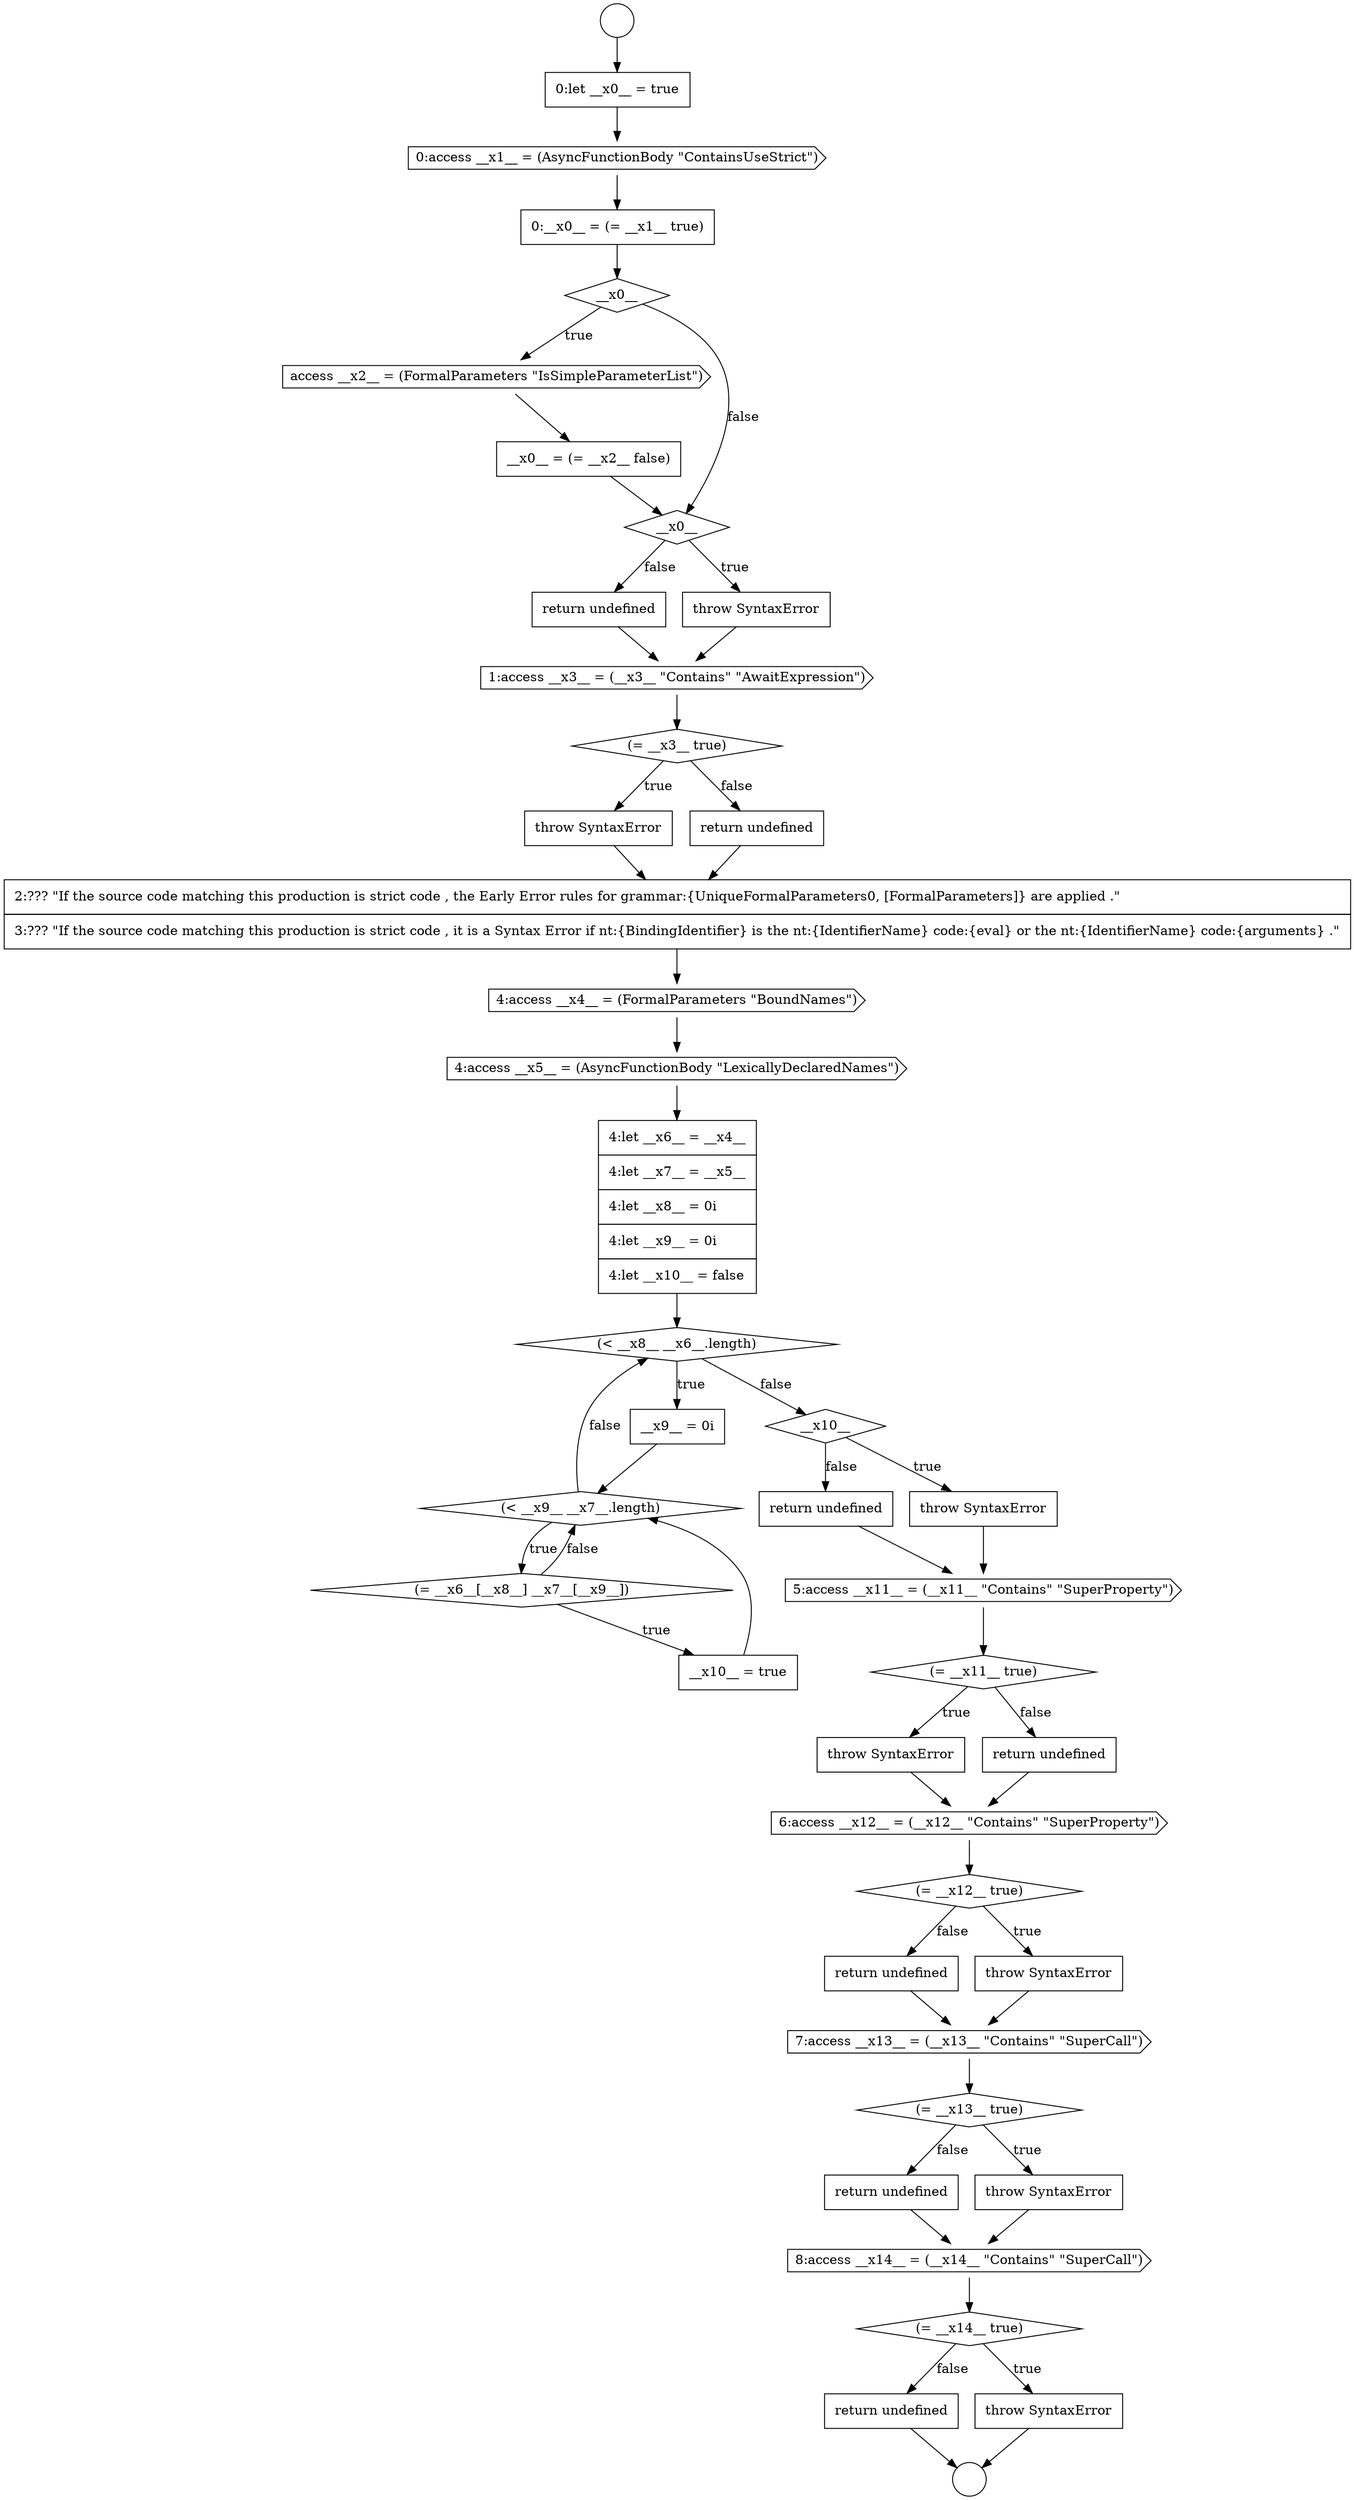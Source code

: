 digraph {
  node17875 [shape=none, margin=0, label=<<font color="black">
    <table border="0" cellborder="1" cellspacing="0" cellpadding="10">
      <tr><td align="left">2:??? &quot;If the source code matching this production is strict code , the Early Error rules for grammar:{UniqueFormalParameters0, [FormalParameters]} are applied .&quot;</td></tr>
      <tr><td align="left">3:??? &quot;If the source code matching this production is strict code , it is a Syntax Error if nt:{BindingIdentifier} is the nt:{IdentifierName} code:{eval} or the nt:{IdentifierName} code:{arguments} .&quot;</td></tr>
    </table>
  </font>> color="black" fillcolor="white" style=filled]
  node17871 [shape=cds, label=<<font color="black">1:access __x3__ = (__x3__ &quot;Contains&quot; &quot;AwaitExpression&quot;)</font>> color="black" fillcolor="white" style=filled]
  node17888 [shape=diamond, label=<<font color="black">(= __x11__ true)</font>> color="black" fillcolor="white" style=filled]
  node17867 [shape=none, margin=0, label=<<font color="black">
    <table border="0" cellborder="1" cellspacing="0" cellpadding="10">
      <tr><td align="left">__x0__ = (= __x2__ false)</td></tr>
    </table>
  </font>> color="black" fillcolor="white" style=filled]
  node17866 [shape=cds, label=<<font color="black">access __x2__ = (FormalParameters &quot;IsSimpleParameterList&quot;)</font>> color="black" fillcolor="white" style=filled]
  node17898 [shape=none, margin=0, label=<<font color="black">
    <table border="0" cellborder="1" cellspacing="0" cellpadding="10">
      <tr><td align="left">return undefined</td></tr>
    </table>
  </font>> color="black" fillcolor="white" style=filled]
  node17873 [shape=none, margin=0, label=<<font color="black">
    <table border="0" cellborder="1" cellspacing="0" cellpadding="10">
      <tr><td align="left">throw SyntaxError</td></tr>
    </table>
  </font>> color="black" fillcolor="white" style=filled]
  node17863 [shape=cds, label=<<font color="black">0:access __x1__ = (AsyncFunctionBody &quot;ContainsUseStrict&quot;)</font>> color="black" fillcolor="white" style=filled]
  node17880 [shape=none, margin=0, label=<<font color="black">
    <table border="0" cellborder="1" cellspacing="0" cellpadding="10">
      <tr><td align="left">__x9__ = 0i</td></tr>
    </table>
  </font>> color="black" fillcolor="white" style=filled]
  node17882 [shape=diamond, label=<<font color="black">(= __x6__[__x8__] __x7__[__x9__])</font>> color="black" fillcolor="white" style=filled]
  node17897 [shape=none, margin=0, label=<<font color="black">
    <table border="0" cellborder="1" cellspacing="0" cellpadding="10">
      <tr><td align="left">throw SyntaxError</td></tr>
    </table>
  </font>> color="black" fillcolor="white" style=filled]
  node17881 [shape=diamond, label=<<font color="black">(&lt; __x9__ __x7__.length)</font>> color="black" fillcolor="white" style=filled]
  node17868 [shape=diamond, label=<<font color="black">__x0__</font>> color="black" fillcolor="white" style=filled]
  node17894 [shape=none, margin=0, label=<<font color="black">
    <table border="0" cellborder="1" cellspacing="0" cellpadding="10">
      <tr><td align="left">return undefined</td></tr>
    </table>
  </font>> color="black" fillcolor="white" style=filled]
  node17884 [shape=diamond, label=<<font color="black">__x10__</font>> color="black" fillcolor="white" style=filled]
  node17862 [shape=none, margin=0, label=<<font color="black">
    <table border="0" cellborder="1" cellspacing="0" cellpadding="10">
      <tr><td align="left">0:let __x0__ = true</td></tr>
    </table>
  </font>> color="black" fillcolor="white" style=filled]
  node17899 [shape=cds, label=<<font color="black">8:access __x14__ = (__x14__ &quot;Contains&quot; &quot;SuperCall&quot;)</font>> color="black" fillcolor="white" style=filled]
  node17879 [shape=diamond, label=<<font color="black">(&lt; __x8__ __x6__.length)</font>> color="black" fillcolor="white" style=filled]
  node17876 [shape=cds, label=<<font color="black">4:access __x4__ = (FormalParameters &quot;BoundNames&quot;)</font>> color="black" fillcolor="white" style=filled]
  node17902 [shape=none, margin=0, label=<<font color="black">
    <table border="0" cellborder="1" cellspacing="0" cellpadding="10">
      <tr><td align="left">return undefined</td></tr>
    </table>
  </font>> color="black" fillcolor="white" style=filled]
  node17887 [shape=cds, label=<<font color="black">5:access __x11__ = (__x11__ &quot;Contains&quot; &quot;SuperProperty&quot;)</font>> color="black" fillcolor="white" style=filled]
  node17870 [shape=none, margin=0, label=<<font color="black">
    <table border="0" cellborder="1" cellspacing="0" cellpadding="10">
      <tr><td align="left">return undefined</td></tr>
    </table>
  </font>> color="black" fillcolor="white" style=filled]
  node17891 [shape=cds, label=<<font color="black">6:access __x12__ = (__x12__ &quot;Contains&quot; &quot;SuperProperty&quot;)</font>> color="black" fillcolor="white" style=filled]
  node17889 [shape=none, margin=0, label=<<font color="black">
    <table border="0" cellborder="1" cellspacing="0" cellpadding="10">
      <tr><td align="left">throw SyntaxError</td></tr>
    </table>
  </font>> color="black" fillcolor="white" style=filled]
  node17890 [shape=none, margin=0, label=<<font color="black">
    <table border="0" cellborder="1" cellspacing="0" cellpadding="10">
      <tr><td align="left">return undefined</td></tr>
    </table>
  </font>> color="black" fillcolor="white" style=filled]
  node17883 [shape=none, margin=0, label=<<font color="black">
    <table border="0" cellborder="1" cellspacing="0" cellpadding="10">
      <tr><td align="left">__x10__ = true</td></tr>
    </table>
  </font>> color="black" fillcolor="white" style=filled]
  node17895 [shape=cds, label=<<font color="black">7:access __x13__ = (__x13__ &quot;Contains&quot; &quot;SuperCall&quot;)</font>> color="black" fillcolor="white" style=filled]
  node17865 [shape=diamond, label=<<font color="black">__x0__</font>> color="black" fillcolor="white" style=filled]
  node17860 [shape=circle label=" " color="black" fillcolor="white" style=filled]
  node17892 [shape=diamond, label=<<font color="black">(= __x12__ true)</font>> color="black" fillcolor="white" style=filled]
  node17886 [shape=none, margin=0, label=<<font color="black">
    <table border="0" cellborder="1" cellspacing="0" cellpadding="10">
      <tr><td align="left">return undefined</td></tr>
    </table>
  </font>> color="black" fillcolor="white" style=filled]
  node17869 [shape=none, margin=0, label=<<font color="black">
    <table border="0" cellborder="1" cellspacing="0" cellpadding="10">
      <tr><td align="left">throw SyntaxError</td></tr>
    </table>
  </font>> color="black" fillcolor="white" style=filled]
  node17901 [shape=none, margin=0, label=<<font color="black">
    <table border="0" cellborder="1" cellspacing="0" cellpadding="10">
      <tr><td align="left">throw SyntaxError</td></tr>
    </table>
  </font>> color="black" fillcolor="white" style=filled]
  node17874 [shape=none, margin=0, label=<<font color="black">
    <table border="0" cellborder="1" cellspacing="0" cellpadding="10">
      <tr><td align="left">return undefined</td></tr>
    </table>
  </font>> color="black" fillcolor="white" style=filled]
  node17896 [shape=diamond, label=<<font color="black">(= __x13__ true)</font>> color="black" fillcolor="white" style=filled]
  node17877 [shape=cds, label=<<font color="black">4:access __x5__ = (AsyncFunctionBody &quot;LexicallyDeclaredNames&quot;)</font>> color="black" fillcolor="white" style=filled]
  node17864 [shape=none, margin=0, label=<<font color="black">
    <table border="0" cellborder="1" cellspacing="0" cellpadding="10">
      <tr><td align="left">0:__x0__ = (= __x1__ true)</td></tr>
    </table>
  </font>> color="black" fillcolor="white" style=filled]
  node17885 [shape=none, margin=0, label=<<font color="black">
    <table border="0" cellborder="1" cellspacing="0" cellpadding="10">
      <tr><td align="left">throw SyntaxError</td></tr>
    </table>
  </font>> color="black" fillcolor="white" style=filled]
  node17872 [shape=diamond, label=<<font color="black">(= __x3__ true)</font>> color="black" fillcolor="white" style=filled]
  node17878 [shape=none, margin=0, label=<<font color="black">
    <table border="0" cellborder="1" cellspacing="0" cellpadding="10">
      <tr><td align="left">4:let __x6__ = __x4__</td></tr>
      <tr><td align="left">4:let __x7__ = __x5__</td></tr>
      <tr><td align="left">4:let __x8__ = 0i</td></tr>
      <tr><td align="left">4:let __x9__ = 0i</td></tr>
      <tr><td align="left">4:let __x10__ = false</td></tr>
    </table>
  </font>> color="black" fillcolor="white" style=filled]
  node17900 [shape=diamond, label=<<font color="black">(= __x14__ true)</font>> color="black" fillcolor="white" style=filled]
  node17861 [shape=circle label=" " color="black" fillcolor="white" style=filled]
  node17893 [shape=none, margin=0, label=<<font color="black">
    <table border="0" cellborder="1" cellspacing="0" cellpadding="10">
      <tr><td align="left">throw SyntaxError</td></tr>
    </table>
  </font>> color="black" fillcolor="white" style=filled]
  node17884 -> node17885 [label=<<font color="black">true</font>> color="black"]
  node17884 -> node17886 [label=<<font color="black">false</font>> color="black"]
  node17862 -> node17863 [ color="black"]
  node17872 -> node17873 [label=<<font color="black">true</font>> color="black"]
  node17872 -> node17874 [label=<<font color="black">false</font>> color="black"]
  node17895 -> node17896 [ color="black"]
  node17898 -> node17899 [ color="black"]
  node17886 -> node17887 [ color="black"]
  node17879 -> node17880 [label=<<font color="black">true</font>> color="black"]
  node17879 -> node17884 [label=<<font color="black">false</font>> color="black"]
  node17865 -> node17866 [label=<<font color="black">true</font>> color="black"]
  node17865 -> node17868 [label=<<font color="black">false</font>> color="black"]
  node17888 -> node17889 [label=<<font color="black">true</font>> color="black"]
  node17888 -> node17890 [label=<<font color="black">false</font>> color="black"]
  node17871 -> node17872 [ color="black"]
  node17897 -> node17899 [ color="black"]
  node17878 -> node17879 [ color="black"]
  node17867 -> node17868 [ color="black"]
  node17902 -> node17861 [ color="black"]
  node17869 -> node17871 [ color="black"]
  node17877 -> node17878 [ color="black"]
  node17890 -> node17891 [ color="black"]
  node17870 -> node17871 [ color="black"]
  node17892 -> node17893 [label=<<font color="black">true</font>> color="black"]
  node17892 -> node17894 [label=<<font color="black">false</font>> color="black"]
  node17900 -> node17901 [label=<<font color="black">true</font>> color="black"]
  node17900 -> node17902 [label=<<font color="black">false</font>> color="black"]
  node17881 -> node17882 [label=<<font color="black">true</font>> color="black"]
  node17881 -> node17879 [label=<<font color="black">false</font>> color="black"]
  node17868 -> node17869 [label=<<font color="black">true</font>> color="black"]
  node17868 -> node17870 [label=<<font color="black">false</font>> color="black"]
  node17880 -> node17881 [ color="black"]
  node17873 -> node17875 [ color="black"]
  node17894 -> node17895 [ color="black"]
  node17876 -> node17877 [ color="black"]
  node17882 -> node17883 [label=<<font color="black">true</font>> color="black"]
  node17882 -> node17881 [label=<<font color="black">false</font>> color="black"]
  node17891 -> node17892 [ color="black"]
  node17860 -> node17862 [ color="black"]
  node17863 -> node17864 [ color="black"]
  node17889 -> node17891 [ color="black"]
  node17901 -> node17861 [ color="black"]
  node17866 -> node17867 [ color="black"]
  node17885 -> node17887 [ color="black"]
  node17899 -> node17900 [ color="black"]
  node17887 -> node17888 [ color="black"]
  node17875 -> node17876 [ color="black"]
  node17874 -> node17875 [ color="black"]
  node17864 -> node17865 [ color="black"]
  node17883 -> node17881 [ color="black"]
  node17893 -> node17895 [ color="black"]
  node17896 -> node17897 [label=<<font color="black">true</font>> color="black"]
  node17896 -> node17898 [label=<<font color="black">false</font>> color="black"]
}
